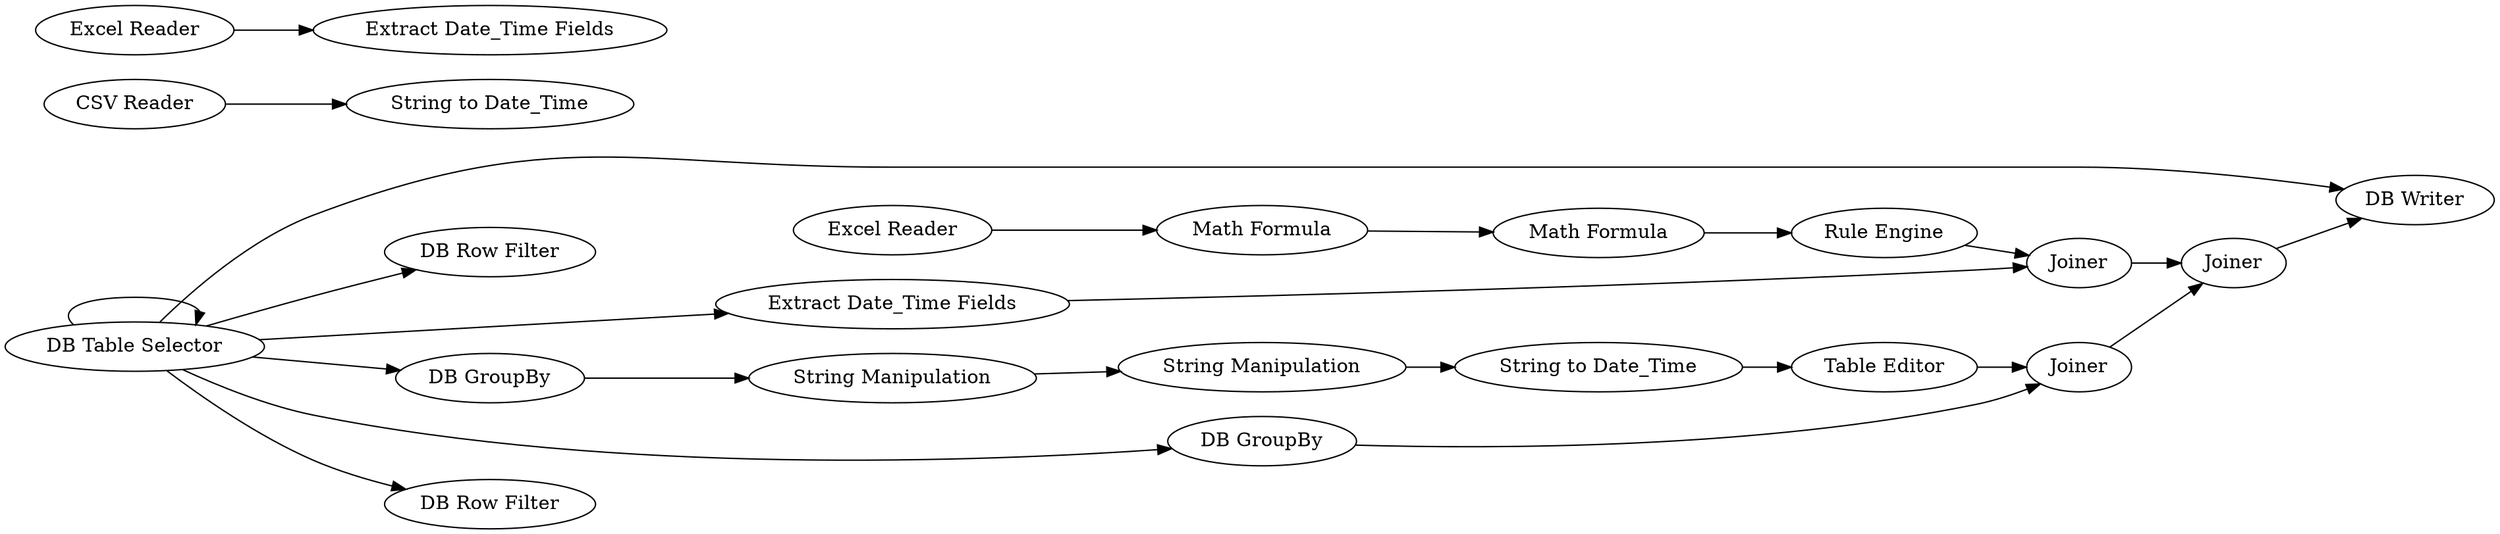 digraph {
	24 -> 26
	37 -> 36
	43 -> 30
	36 -> 30
	21 -> 22
	43 -> 45
	38 -> 35
	1 -> 2
	23 -> 21
	20 -> 24
	42 -> 19
	43 -> 41
	35 -> 36
	22 -> 35
	43 -> 44
	26 -> 37
	39 -> 23
	43 -> 42
	19 -> 20
	43 -> 38
	41 -> 37
	5 -> 6
	43 -> 43
	45 [label="DB Row Filter"]
	21 [label="Math Formula"]
	26 [label="Table Editor"]
	19 [label="String Manipulation"]
	24 [label="String to Date_Time"]
	41 [label="DB GroupBy"]
	6 [label="Extract Date_Time Fields"]
	1 [label="CSV Reader"]
	42 [label="DB GroupBy"]
	22 [label="Rule Engine"]
	23 [label="Math Formula"]
	38 [label="Extract Date_Time Fields"]
	5 [label="Excel Reader"]
	20 [label="String Manipulation"]
	35 [label=Joiner]
	43 [label="DB Table Selector"]
	44 [label="DB Row Filter"]
	36 [label=Joiner]
	39 [label="Excel Reader"]
	30 [label="DB Writer"]
	2 [label="String to Date_Time"]
	37 [label=Joiner]
	rankdir=LR
}
